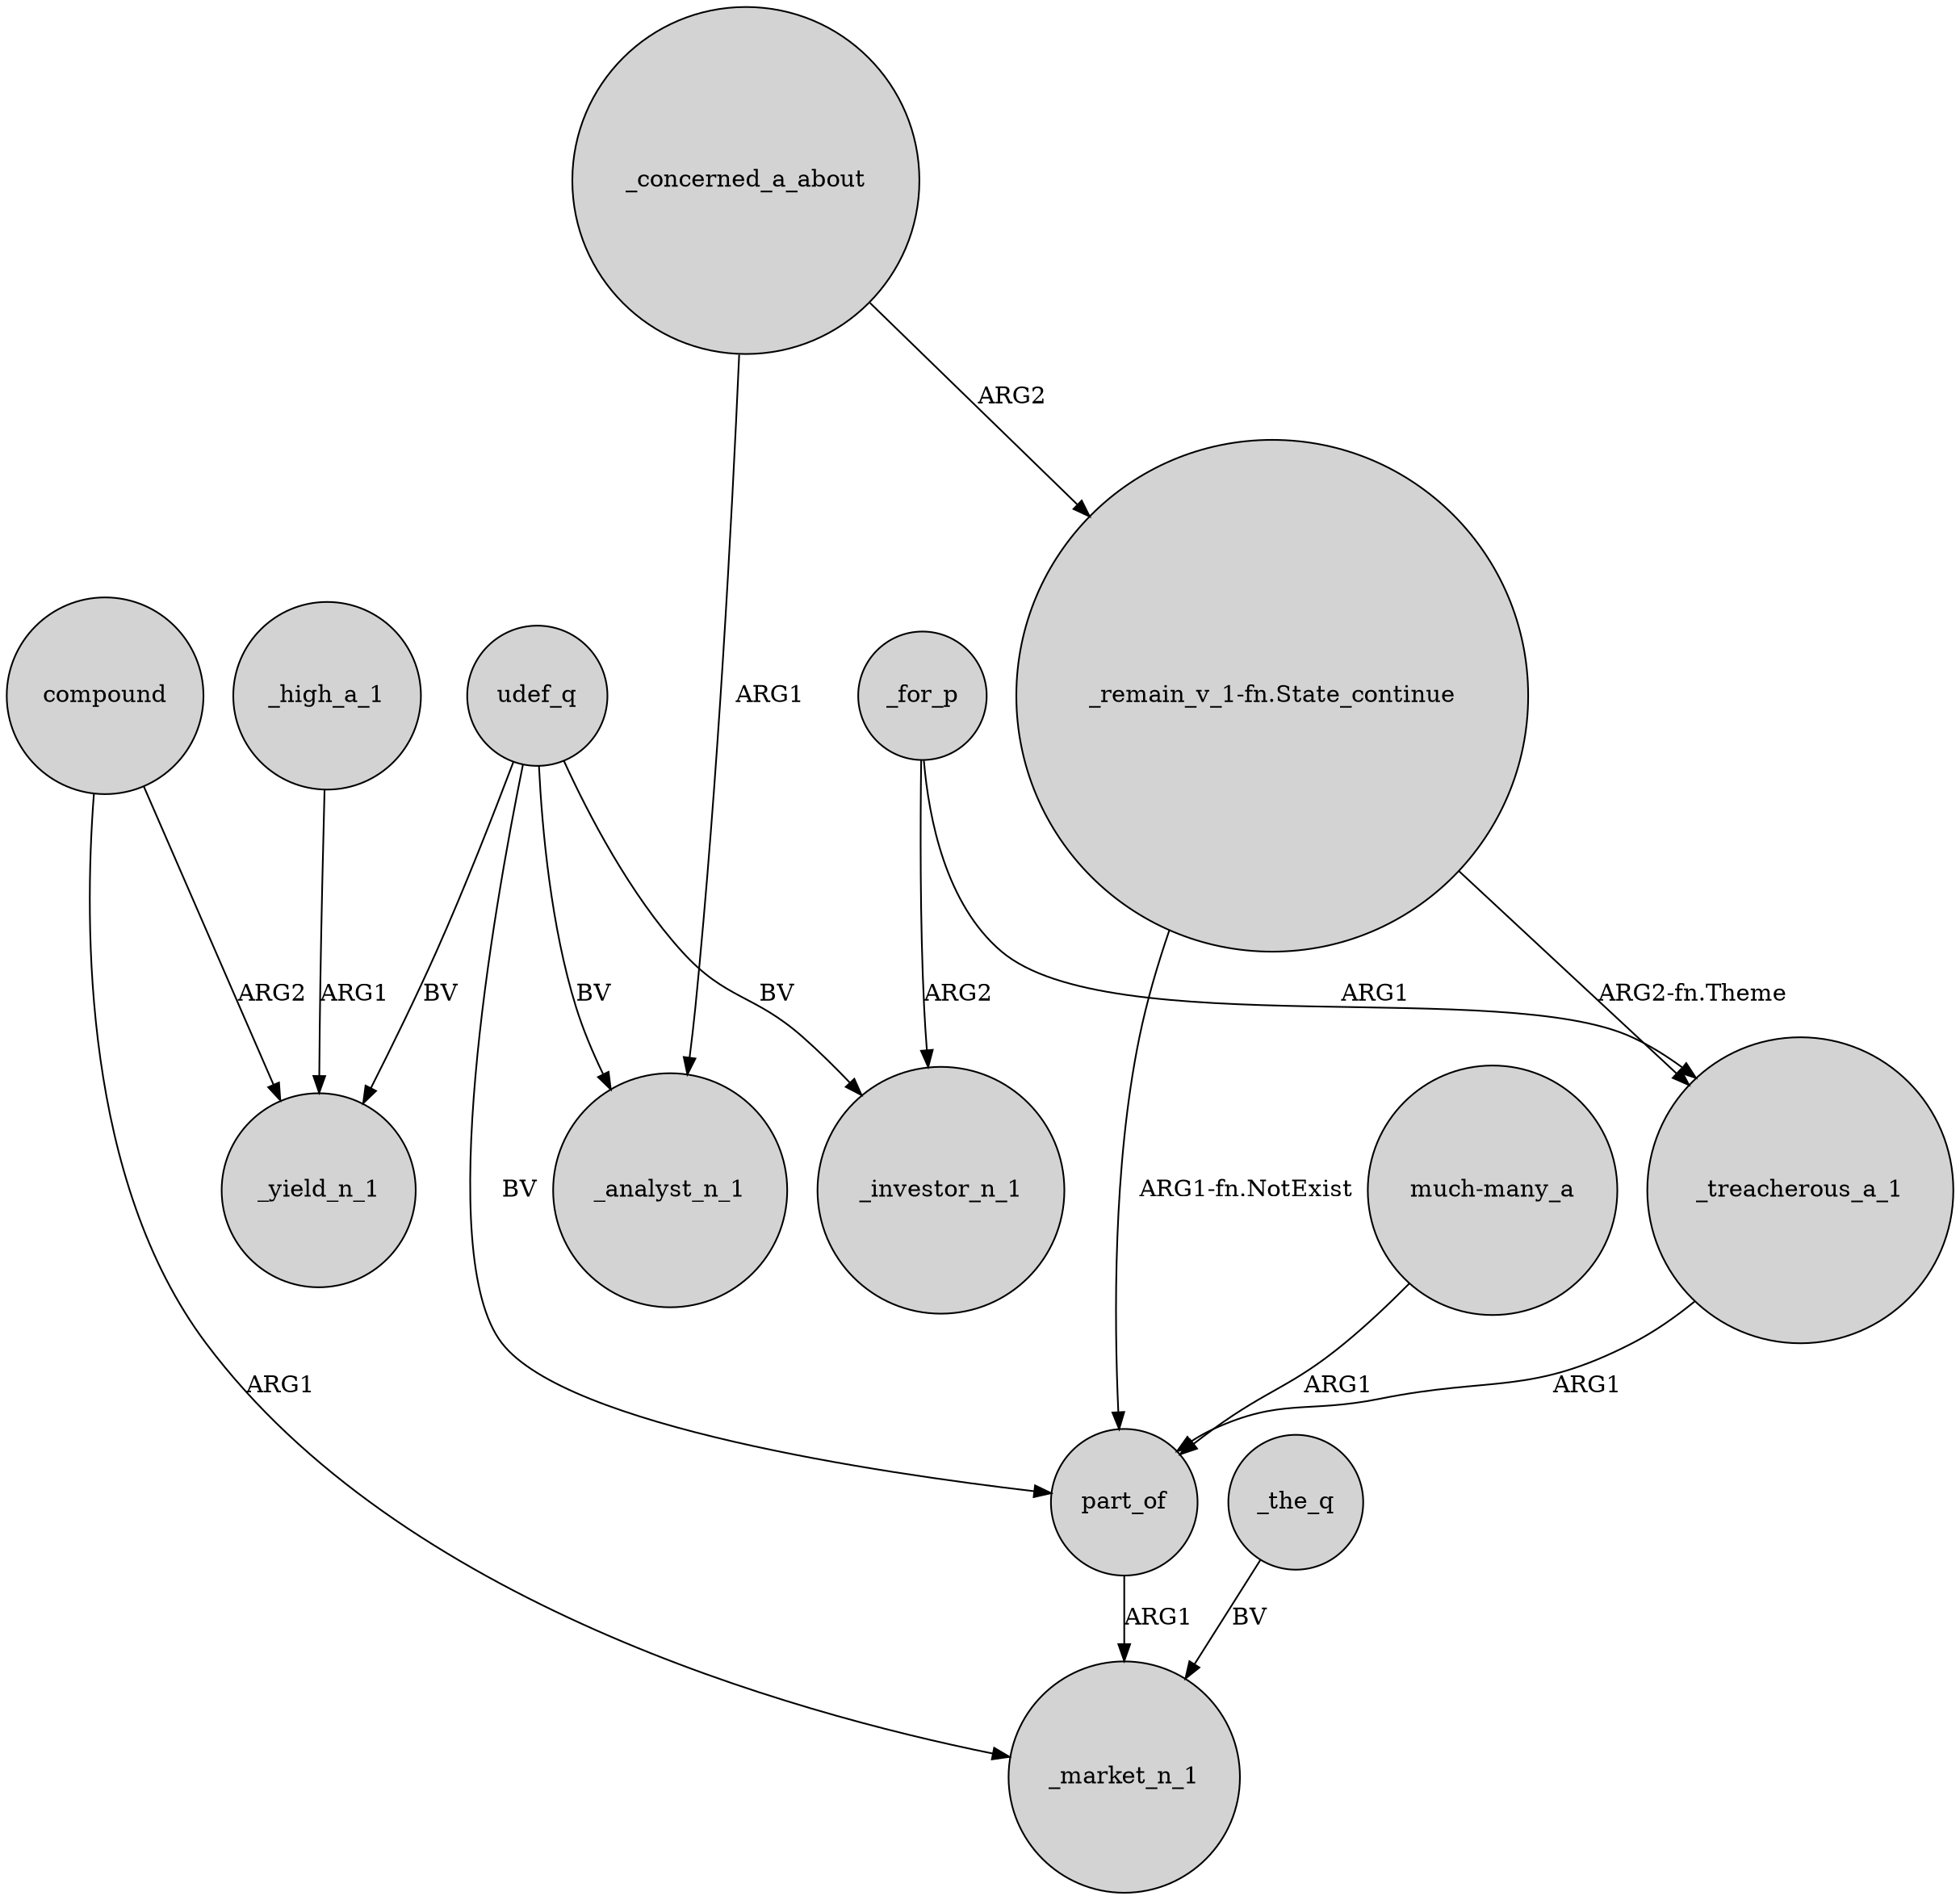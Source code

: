 digraph {
	node [shape=circle style=filled]
	_for_p -> _treacherous_a_1 [label=ARG1]
	_concerned_a_about -> "_remain_v_1-fn.State_continue" [label=ARG2]
	part_of -> _market_n_1 [label=ARG1]
	_for_p -> _investor_n_1 [label=ARG2]
	_concerned_a_about -> _analyst_n_1 [label=ARG1]
	udef_q -> part_of [label=BV]
	compound -> _market_n_1 [label=ARG1]
	_treacherous_a_1 -> part_of [label=ARG1]
	udef_q -> _yield_n_1 [label=BV]
	_high_a_1 -> _yield_n_1 [label=ARG1]
	_the_q -> _market_n_1 [label=BV]
	compound -> _yield_n_1 [label=ARG2]
	"_remain_v_1-fn.State_continue" -> _treacherous_a_1 [label="ARG2-fn.Theme"]
	udef_q -> _investor_n_1 [label=BV]
	udef_q -> _analyst_n_1 [label=BV]
	"much-many_a" -> part_of [label=ARG1]
	"_remain_v_1-fn.State_continue" -> part_of [label="ARG1-fn.NotExist"]
}

